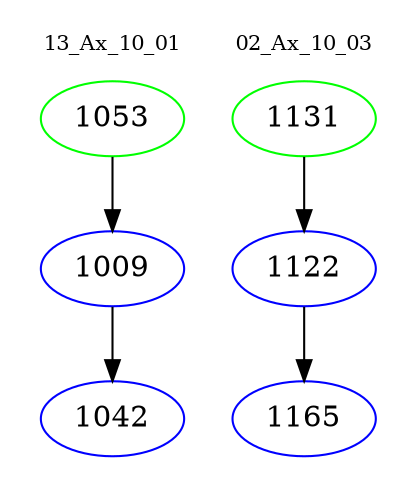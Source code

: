 digraph{
subgraph cluster_0 {
color = white
label = "13_Ax_10_01";
fontsize=10;
T0_1053 [label="1053", color="green"]
T0_1053 -> T0_1009 [color="black"]
T0_1009 [label="1009", color="blue"]
T0_1009 -> T0_1042 [color="black"]
T0_1042 [label="1042", color="blue"]
}
subgraph cluster_1 {
color = white
label = "02_Ax_10_03";
fontsize=10;
T1_1131 [label="1131", color="green"]
T1_1131 -> T1_1122 [color="black"]
T1_1122 [label="1122", color="blue"]
T1_1122 -> T1_1165 [color="black"]
T1_1165 [label="1165", color="blue"]
}
}
